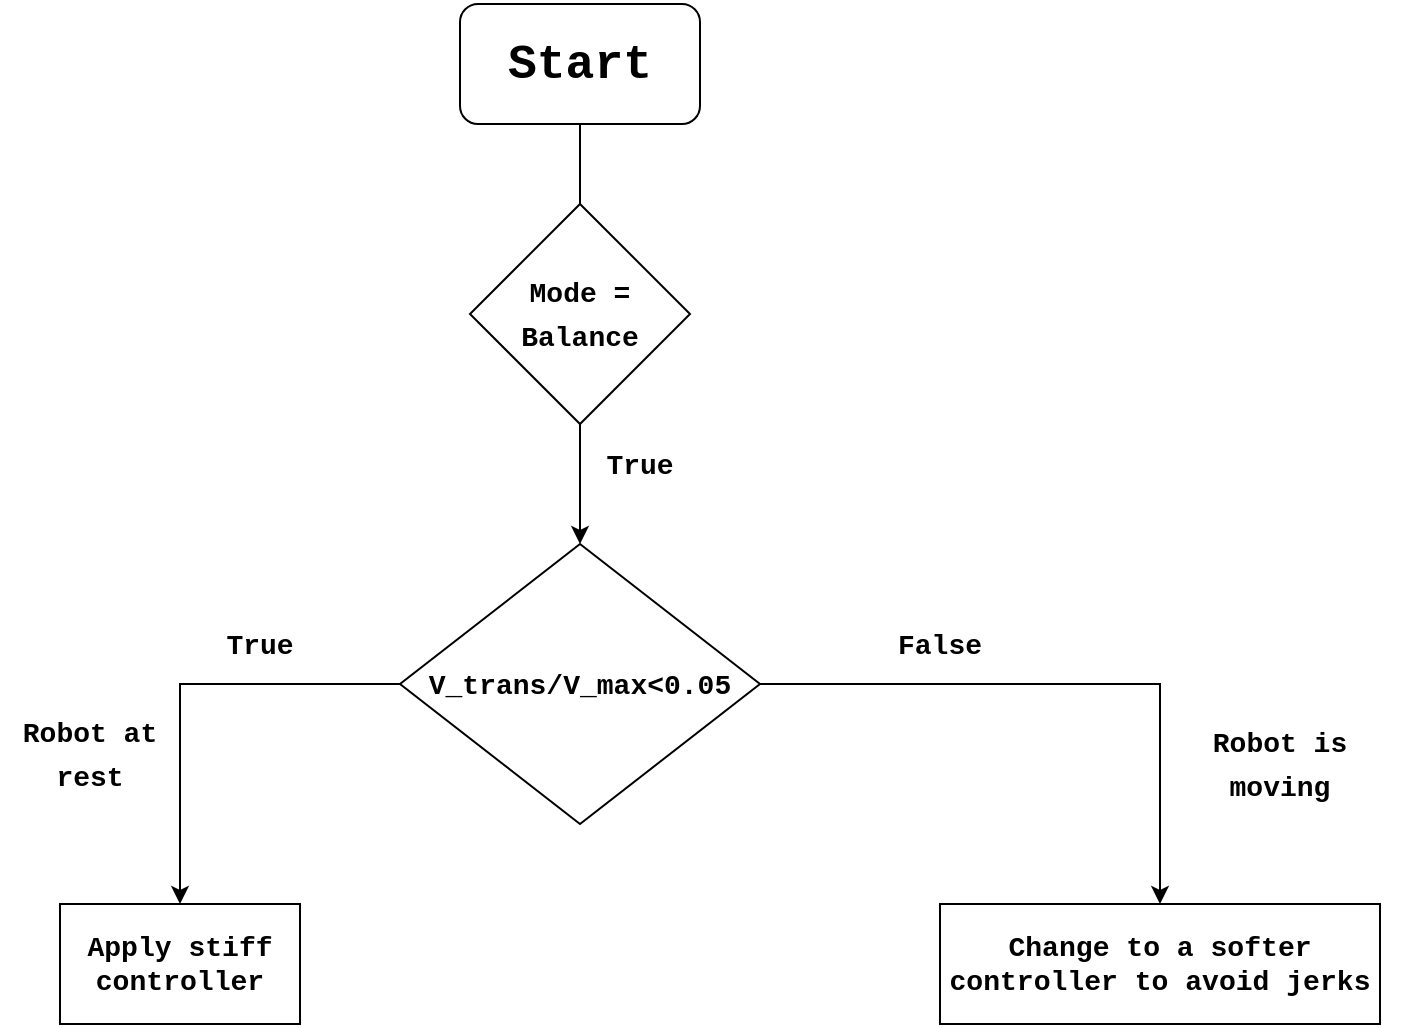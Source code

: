 <mxfile version="10.5.9" type="github"><diagram id="TbwW3Bmpv2TXOuFnffuf" name="Page-1"><mxGraphModel dx="1010" dy="509" grid="1" gridSize="10" guides="1" tooltips="1" connect="1" arrows="1" fold="1" page="1" pageScale="1" pageWidth="850" pageHeight="1100" math="0" shadow="0"><root><mxCell id="0"/><mxCell id="1" parent="0"/><mxCell id="XTAZR2AXkX1DtWOOOAl6-3" style="edgeStyle=orthogonalEdgeStyle;rounded=0;orthogonalLoop=1;jettySize=auto;html=1;" parent="1" source="XTAZR2AXkX1DtWOOOAl6-1" edge="1"><mxGeometry relative="1" as="geometry"><mxPoint x="390" y="210" as="targetPoint"/></mxGeometry></mxCell><mxCell id="XTAZR2AXkX1DtWOOOAl6-1" value="&lt;h1&gt;&lt;font face=&quot;Courier New&quot;&gt;Start&lt;/font&gt;&lt;/h1&gt;" style="rounded=1;whiteSpace=wrap;html=1;" parent="1" vertex="1"><mxGeometry x="330" y="80" width="120" height="60" as="geometry"/></mxCell><mxCell id="XTAZR2AXkX1DtWOOOAl6-8" style="edgeStyle=orthogonalEdgeStyle;rounded=0;orthogonalLoop=1;jettySize=auto;html=1;exitX=0.5;exitY=1;exitDx=0;exitDy=0;entryX=0.5;entryY=0;entryDx=0;entryDy=0;fontFamily=Courier New;" parent="1" source="XTAZR2AXkX1DtWOOOAl6-5" target="XTAZR2AXkX1DtWOOOAl6-6" edge="1"><mxGeometry relative="1" as="geometry"/></mxCell><mxCell id="XTAZR2AXkX1DtWOOOAl6-5" value="&lt;h2&gt;&lt;font style=&quot;font-size: 14px&quot;&gt;Mode = Balance&lt;/font&gt;&lt;/h2&gt;" style="rhombus;whiteSpace=wrap;html=1;fontFamily=Courier New;" parent="1" vertex="1"><mxGeometry x="335" y="180" width="110" height="110" as="geometry"/></mxCell><mxCell id="XTAZR2AXkX1DtWOOOAl6-14" style="edgeStyle=orthogonalEdgeStyle;rounded=0;orthogonalLoop=1;jettySize=auto;html=1;exitX=0;exitY=0.5;exitDx=0;exitDy=0;entryX=0.5;entryY=0;entryDx=0;entryDy=0;fontFamily=Courier New;" parent="1" source="XTAZR2AXkX1DtWOOOAl6-6" target="XTAZR2AXkX1DtWOOOAl6-11" edge="1"><mxGeometry relative="1" as="geometry"/></mxCell><mxCell id="XTAZR2AXkX1DtWOOOAl6-15" style="edgeStyle=orthogonalEdgeStyle;rounded=0;orthogonalLoop=1;jettySize=auto;html=1;exitX=1;exitY=0.5;exitDx=0;exitDy=0;entryX=0.5;entryY=0;entryDx=0;entryDy=0;fontFamily=Courier New;" parent="1" source="XTAZR2AXkX1DtWOOOAl6-6" target="XTAZR2AXkX1DtWOOOAl6-12" edge="1"><mxGeometry relative="1" as="geometry"/></mxCell><mxCell id="XTAZR2AXkX1DtWOOOAl6-6" value="&lt;h2&gt;&lt;font style=&quot;font-size: 14px&quot;&gt;V_trans/V_max&amp;lt;0.05&lt;/font&gt;&lt;/h2&gt;" style="rhombus;whiteSpace=wrap;html=1;fontFamily=Courier New;" parent="1" vertex="1"><mxGeometry x="300" y="350" width="180" height="140" as="geometry"/></mxCell><mxCell id="XTAZR2AXkX1DtWOOOAl6-9" value="&lt;h2&gt;&lt;font style=&quot;font-size: 14px&quot;&gt;True&lt;/font&gt;&lt;/h2&gt;" style="text;html=1;strokeColor=none;fillColor=none;align=center;verticalAlign=middle;whiteSpace=wrap;rounded=0;fontFamily=Courier New;" parent="1" vertex="1"><mxGeometry x="400" y="300" width="40" height="20" as="geometry"/></mxCell><mxCell id="XTAZR2AXkX1DtWOOOAl6-11" value="&lt;h3&gt;Apply stiff controller&lt;/h3&gt;" style="rounded=0;whiteSpace=wrap;html=1;fontFamily=Courier New;" parent="1" vertex="1"><mxGeometry x="130" y="530" width="120" height="60" as="geometry"/></mxCell><mxCell id="XTAZR2AXkX1DtWOOOAl6-12" value="&lt;h3&gt;Change to a softer controller to avoid jerks&lt;/h3&gt;" style="rounded=0;whiteSpace=wrap;html=1;fontFamily=Courier New;" parent="1" vertex="1"><mxGeometry x="570" y="530" width="220" height="60" as="geometry"/></mxCell><mxCell id="XTAZR2AXkX1DtWOOOAl6-16" value="&lt;h2&gt;&lt;font style=&quot;font-size: 14px&quot;&gt;True&lt;/font&gt;&lt;/h2&gt;" style="text;html=1;strokeColor=none;fillColor=none;align=center;verticalAlign=middle;whiteSpace=wrap;rounded=0;fontFamily=Courier New;" parent="1" vertex="1"><mxGeometry x="210" y="390" width="40" height="20" as="geometry"/></mxCell><mxCell id="XTAZR2AXkX1DtWOOOAl6-17" value="&lt;h2&gt;&lt;font style=&quot;font-size: 14px&quot;&gt;False&lt;/font&gt;&lt;/h2&gt;" style="text;html=1;strokeColor=none;fillColor=none;align=center;verticalAlign=middle;whiteSpace=wrap;rounded=0;fontFamily=Courier New;" parent="1" vertex="1"><mxGeometry x="550" y="390" width="40" height="20" as="geometry"/></mxCell><mxCell id="XTAZR2AXkX1DtWOOOAl6-19" value="&lt;h2&gt;&lt;font style=&quot;font-size: 14px&quot;&gt;Robot at rest&lt;/font&gt;&lt;/h2&gt;" style="text;html=1;strokeColor=none;fillColor=none;align=center;verticalAlign=middle;whiteSpace=wrap;rounded=0;fontFamily=Courier New;" parent="1" vertex="1"><mxGeometry x="100" y="440" width="90" height="30" as="geometry"/></mxCell><mxCell id="XTAZR2AXkX1DtWOOOAl6-22" value="&lt;h2&gt;&lt;font style=&quot;font-size: 14px&quot;&gt;Robot is moving&lt;/font&gt;&lt;/h2&gt;" style="text;html=1;strokeColor=none;fillColor=none;align=center;verticalAlign=middle;whiteSpace=wrap;rounded=0;fontFamily=Courier New;" parent="1" vertex="1"><mxGeometry x="680" y="440" width="120" height="40" as="geometry"/></mxCell></root></mxGraphModel></diagram></mxfile>